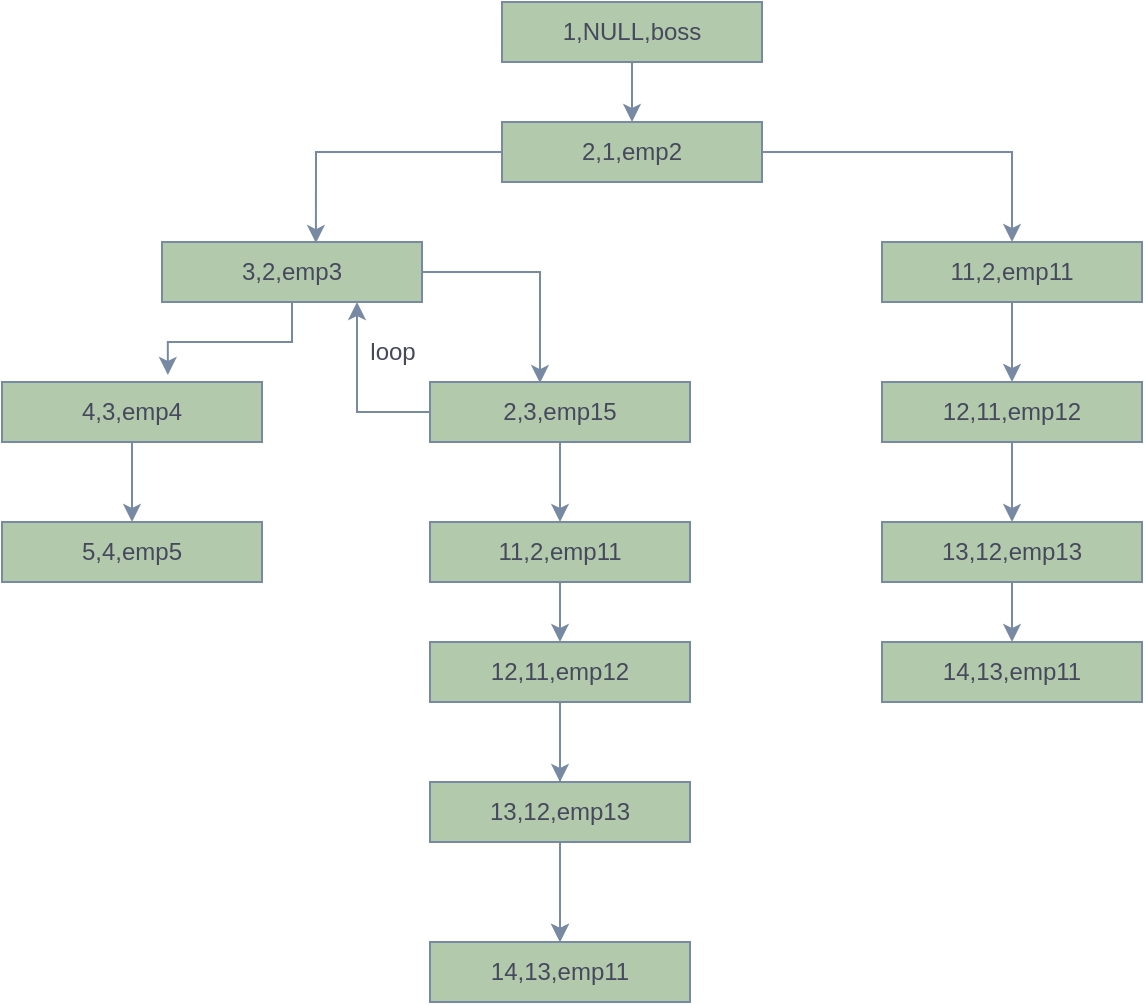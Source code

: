 <mxfile version="20.8.23" type="github">
  <diagram name="第 1 页" id="xQGLZ8-OGcHBai4tiZJq">
    <mxGraphModel dx="954" dy="591" grid="1" gridSize="10" guides="1" tooltips="1" connect="1" arrows="1" fold="1" page="1" pageScale="1" pageWidth="827" pageHeight="1169" math="0" shadow="0">
      <root>
        <mxCell id="0" />
        <mxCell id="1" parent="0" />
        <mxCell id="ZRsJyE10DOSO7oIuJe0f-12" value="" style="edgeStyle=orthogonalEdgeStyle;rounded=0;orthogonalLoop=1;jettySize=auto;html=1;labelBackgroundColor=none;strokeColor=#788AA3;fontColor=default;" edge="1" parent="1" source="ZRsJyE10DOSO7oIuJe0f-1" target="ZRsJyE10DOSO7oIuJe0f-2">
          <mxGeometry relative="1" as="geometry" />
        </mxCell>
        <mxCell id="ZRsJyE10DOSO7oIuJe0f-1" value="1,NULL,boss" style="rounded=0;whiteSpace=wrap;html=1;labelBackgroundColor=none;fillColor=#B2C9AB;strokeColor=#788AA3;fontColor=#46495D;" vertex="1" parent="1">
          <mxGeometry x="320" y="30" width="130" height="30" as="geometry" />
        </mxCell>
        <mxCell id="ZRsJyE10DOSO7oIuJe0f-14" style="edgeStyle=orthogonalEdgeStyle;rounded=0;orthogonalLoop=1;jettySize=auto;html=1;entryX=0.592;entryY=0.017;entryDx=0;entryDy=0;entryPerimeter=0;labelBackgroundColor=none;strokeColor=#788AA3;fontColor=default;" edge="1" parent="1" source="ZRsJyE10DOSO7oIuJe0f-2" target="ZRsJyE10DOSO7oIuJe0f-4">
          <mxGeometry relative="1" as="geometry" />
        </mxCell>
        <mxCell id="ZRsJyE10DOSO7oIuJe0f-15" style="edgeStyle=orthogonalEdgeStyle;rounded=0;orthogonalLoop=1;jettySize=auto;html=1;entryX=0.5;entryY=0;entryDx=0;entryDy=0;labelBackgroundColor=none;strokeColor=#788AA3;fontColor=default;" edge="1" parent="1" source="ZRsJyE10DOSO7oIuJe0f-2" target="ZRsJyE10DOSO7oIuJe0f-3">
          <mxGeometry relative="1" as="geometry" />
        </mxCell>
        <mxCell id="ZRsJyE10DOSO7oIuJe0f-2" value="2,1,emp2" style="rounded=0;whiteSpace=wrap;html=1;labelBackgroundColor=none;fillColor=#B2C9AB;strokeColor=#788AA3;fontColor=#46495D;" vertex="1" parent="1">
          <mxGeometry x="320" y="90" width="130" height="30" as="geometry" />
        </mxCell>
        <mxCell id="ZRsJyE10DOSO7oIuJe0f-23" style="edgeStyle=orthogonalEdgeStyle;rounded=0;orthogonalLoop=1;jettySize=auto;html=1;exitX=0.5;exitY=1;exitDx=0;exitDy=0;entryX=0.5;entryY=0;entryDx=0;entryDy=0;labelBackgroundColor=none;strokeColor=#788AA3;fontColor=default;" edge="1" parent="1" source="ZRsJyE10DOSO7oIuJe0f-3" target="ZRsJyE10DOSO7oIuJe0f-9">
          <mxGeometry relative="1" as="geometry" />
        </mxCell>
        <mxCell id="ZRsJyE10DOSO7oIuJe0f-3" value="11,2,emp11" style="rounded=0;whiteSpace=wrap;html=1;labelBackgroundColor=none;fillColor=#B2C9AB;strokeColor=#788AA3;fontColor=#46495D;" vertex="1" parent="1">
          <mxGeometry x="510" y="150" width="130" height="30" as="geometry" />
        </mxCell>
        <mxCell id="ZRsJyE10DOSO7oIuJe0f-16" style="edgeStyle=orthogonalEdgeStyle;rounded=0;orthogonalLoop=1;jettySize=auto;html=1;entryX=0.638;entryY=-0.117;entryDx=0;entryDy=0;entryPerimeter=0;labelBackgroundColor=none;strokeColor=#788AA3;fontColor=default;" edge="1" parent="1" source="ZRsJyE10DOSO7oIuJe0f-4" target="ZRsJyE10DOSO7oIuJe0f-6">
          <mxGeometry relative="1" as="geometry" />
        </mxCell>
        <mxCell id="ZRsJyE10DOSO7oIuJe0f-17" style="edgeStyle=orthogonalEdgeStyle;rounded=0;orthogonalLoop=1;jettySize=auto;html=1;entryX=0.423;entryY=0.017;entryDx=0;entryDy=0;entryPerimeter=0;labelBackgroundColor=none;strokeColor=#788AA3;fontColor=default;" edge="1" parent="1" source="ZRsJyE10DOSO7oIuJe0f-4" target="ZRsJyE10DOSO7oIuJe0f-5">
          <mxGeometry relative="1" as="geometry" />
        </mxCell>
        <mxCell id="ZRsJyE10DOSO7oIuJe0f-4" value="3,2,emp3" style="rounded=0;whiteSpace=wrap;html=1;labelBackgroundColor=none;fillColor=#B2C9AB;strokeColor=#788AA3;fontColor=#46495D;" vertex="1" parent="1">
          <mxGeometry x="150" y="150" width="130" height="30" as="geometry" />
        </mxCell>
        <mxCell id="ZRsJyE10DOSO7oIuJe0f-22" style="edgeStyle=orthogonalEdgeStyle;rounded=0;orthogonalLoop=1;jettySize=auto;html=1;entryX=0.75;entryY=1;entryDx=0;entryDy=0;labelBackgroundColor=none;strokeColor=#788AA3;fontColor=default;" edge="1" parent="1" source="ZRsJyE10DOSO7oIuJe0f-5" target="ZRsJyE10DOSO7oIuJe0f-4">
          <mxGeometry relative="1" as="geometry" />
        </mxCell>
        <mxCell id="ZRsJyE10DOSO7oIuJe0f-31" style="edgeStyle=orthogonalEdgeStyle;rounded=0;orthogonalLoop=1;jettySize=auto;html=1;exitX=0.5;exitY=1;exitDx=0;exitDy=0;entryX=0.5;entryY=0;entryDx=0;entryDy=0;labelBackgroundColor=none;strokeColor=#788AA3;fontColor=default;" edge="1" parent="1" source="ZRsJyE10DOSO7oIuJe0f-5" target="ZRsJyE10DOSO7oIuJe0f-20">
          <mxGeometry relative="1" as="geometry" />
        </mxCell>
        <mxCell id="ZRsJyE10DOSO7oIuJe0f-5" value="2,3,emp15" style="rounded=0;whiteSpace=wrap;html=1;labelBackgroundColor=none;fillColor=#B2C9AB;strokeColor=#788AA3;fontColor=#46495D;" vertex="1" parent="1">
          <mxGeometry x="284" y="220" width="130" height="30" as="geometry" />
        </mxCell>
        <mxCell id="ZRsJyE10DOSO7oIuJe0f-38" style="edgeStyle=orthogonalEdgeStyle;rounded=0;orthogonalLoop=1;jettySize=auto;html=1;exitX=0.5;exitY=1;exitDx=0;exitDy=0;entryX=0.5;entryY=0;entryDx=0;entryDy=0;labelBackgroundColor=none;strokeColor=#788AA3;fontColor=default;" edge="1" parent="1" source="ZRsJyE10DOSO7oIuJe0f-6" target="ZRsJyE10DOSO7oIuJe0f-7">
          <mxGeometry relative="1" as="geometry" />
        </mxCell>
        <mxCell id="ZRsJyE10DOSO7oIuJe0f-6" value="4,3,emp4" style="rounded=0;whiteSpace=wrap;html=1;labelBackgroundColor=none;fillColor=#B2C9AB;strokeColor=#788AA3;fontColor=#46495D;" vertex="1" parent="1">
          <mxGeometry x="70" y="220" width="130" height="30" as="geometry" />
        </mxCell>
        <mxCell id="ZRsJyE10DOSO7oIuJe0f-7" value="5,4,emp5" style="rounded=0;whiteSpace=wrap;html=1;labelBackgroundColor=none;fillColor=#B2C9AB;strokeColor=#788AA3;fontColor=#46495D;" vertex="1" parent="1">
          <mxGeometry x="70" y="290" width="130" height="30" as="geometry" />
        </mxCell>
        <mxCell id="ZRsJyE10DOSO7oIuJe0f-29" style="edgeStyle=orthogonalEdgeStyle;rounded=0;orthogonalLoop=1;jettySize=auto;html=1;exitX=0.5;exitY=1;exitDx=0;exitDy=0;entryX=0.5;entryY=0;entryDx=0;entryDy=0;labelBackgroundColor=none;strokeColor=#788AA3;fontColor=default;" edge="1" parent="1" source="ZRsJyE10DOSO7oIuJe0f-9" target="ZRsJyE10DOSO7oIuJe0f-10">
          <mxGeometry relative="1" as="geometry" />
        </mxCell>
        <mxCell id="ZRsJyE10DOSO7oIuJe0f-9" value="12,11,emp12" style="rounded=0;whiteSpace=wrap;html=1;labelBackgroundColor=none;fillColor=#B2C9AB;strokeColor=#788AA3;fontColor=#46495D;" vertex="1" parent="1">
          <mxGeometry x="510" y="220" width="130" height="30" as="geometry" />
        </mxCell>
        <mxCell id="ZRsJyE10DOSO7oIuJe0f-30" style="edgeStyle=orthogonalEdgeStyle;rounded=0;orthogonalLoop=1;jettySize=auto;html=1;exitX=0.5;exitY=1;exitDx=0;exitDy=0;entryX=0.5;entryY=0;entryDx=0;entryDy=0;labelBackgroundColor=none;strokeColor=#788AA3;fontColor=default;" edge="1" parent="1" source="ZRsJyE10DOSO7oIuJe0f-10" target="ZRsJyE10DOSO7oIuJe0f-11">
          <mxGeometry relative="1" as="geometry" />
        </mxCell>
        <mxCell id="ZRsJyE10DOSO7oIuJe0f-10" value="13,12,emp13" style="rounded=0;whiteSpace=wrap;html=1;labelBackgroundColor=none;fillColor=#B2C9AB;strokeColor=#788AA3;fontColor=#46495D;" vertex="1" parent="1">
          <mxGeometry x="510" y="290" width="130" height="30" as="geometry" />
        </mxCell>
        <mxCell id="ZRsJyE10DOSO7oIuJe0f-11" value="14,13,emp11" style="rounded=0;whiteSpace=wrap;html=1;labelBackgroundColor=none;fillColor=#B2C9AB;strokeColor=#788AA3;fontColor=#46495D;" vertex="1" parent="1">
          <mxGeometry x="510" y="350" width="130" height="30" as="geometry" />
        </mxCell>
        <mxCell id="ZRsJyE10DOSO7oIuJe0f-19" style="edgeStyle=orthogonalEdgeStyle;rounded=0;orthogonalLoop=1;jettySize=auto;html=1;exitX=0.5;exitY=1;exitDx=0;exitDy=0;labelBackgroundColor=none;strokeColor=#788AA3;fontColor=default;" edge="1" parent="1" source="ZRsJyE10DOSO7oIuJe0f-5" target="ZRsJyE10DOSO7oIuJe0f-5">
          <mxGeometry relative="1" as="geometry" />
        </mxCell>
        <mxCell id="ZRsJyE10DOSO7oIuJe0f-32" style="edgeStyle=orthogonalEdgeStyle;rounded=0;orthogonalLoop=1;jettySize=auto;html=1;exitX=0.5;exitY=1;exitDx=0;exitDy=0;entryX=0.5;entryY=0;entryDx=0;entryDy=0;labelBackgroundColor=none;strokeColor=#788AA3;fontColor=default;" edge="1" parent="1" source="ZRsJyE10DOSO7oIuJe0f-20" target="ZRsJyE10DOSO7oIuJe0f-26">
          <mxGeometry relative="1" as="geometry" />
        </mxCell>
        <mxCell id="ZRsJyE10DOSO7oIuJe0f-20" value="11,2,emp11" style="rounded=0;whiteSpace=wrap;html=1;labelBackgroundColor=none;fillColor=#B2C9AB;strokeColor=#788AA3;fontColor=#46495D;" vertex="1" parent="1">
          <mxGeometry x="284" y="290" width="130" height="30" as="geometry" />
        </mxCell>
        <mxCell id="ZRsJyE10DOSO7oIuJe0f-25" value="" style="edgeStyle=orthogonalEdgeStyle;rounded=0;orthogonalLoop=1;jettySize=auto;html=1;labelBackgroundColor=none;strokeColor=#788AA3;fontColor=default;" edge="1" parent="1" source="ZRsJyE10DOSO7oIuJe0f-26" target="ZRsJyE10DOSO7oIuJe0f-28">
          <mxGeometry relative="1" as="geometry" />
        </mxCell>
        <mxCell id="ZRsJyE10DOSO7oIuJe0f-37" style="edgeStyle=orthogonalEdgeStyle;rounded=0;orthogonalLoop=1;jettySize=auto;html=1;exitX=0.5;exitY=1;exitDx=0;exitDy=0;labelBackgroundColor=none;strokeColor=#788AA3;fontColor=default;" edge="1" parent="1" source="ZRsJyE10DOSO7oIuJe0f-26">
          <mxGeometry relative="1" as="geometry">
            <mxPoint x="349" y="420" as="targetPoint" />
          </mxGeometry>
        </mxCell>
        <mxCell id="ZRsJyE10DOSO7oIuJe0f-26" value="12,11,emp12" style="rounded=0;whiteSpace=wrap;html=1;labelBackgroundColor=none;fillColor=#B2C9AB;strokeColor=#788AA3;fontColor=#46495D;" vertex="1" parent="1">
          <mxGeometry x="284" y="350" width="130" height="30" as="geometry" />
        </mxCell>
        <mxCell id="ZRsJyE10DOSO7oIuJe0f-35" value="" style="edgeStyle=orthogonalEdgeStyle;rounded=0;orthogonalLoop=1;jettySize=auto;html=1;labelBackgroundColor=none;strokeColor=#788AA3;fontColor=default;" edge="1" parent="1" source="ZRsJyE10DOSO7oIuJe0f-27" target="ZRsJyE10DOSO7oIuJe0f-28">
          <mxGeometry relative="1" as="geometry" />
        </mxCell>
        <mxCell id="ZRsJyE10DOSO7oIuJe0f-27" value="13,12,emp13" style="rounded=0;whiteSpace=wrap;html=1;labelBackgroundColor=none;fillColor=#B2C9AB;strokeColor=#788AA3;fontColor=#46495D;" vertex="1" parent="1">
          <mxGeometry x="284" y="420" width="130" height="30" as="geometry" />
        </mxCell>
        <mxCell id="ZRsJyE10DOSO7oIuJe0f-28" value="14,13,emp11" style="rounded=0;whiteSpace=wrap;html=1;labelBackgroundColor=none;fillColor=#B2C9AB;strokeColor=#788AA3;fontColor=#46495D;" vertex="1" parent="1">
          <mxGeometry x="284" y="500" width="130" height="30" as="geometry" />
        </mxCell>
        <mxCell id="ZRsJyE10DOSO7oIuJe0f-39" value="loop" style="text;html=1;align=center;verticalAlign=middle;resizable=0;points=[];autosize=1;strokeColor=none;fillColor=none;labelBackgroundColor=none;fontColor=#46495D;" vertex="1" parent="1">
          <mxGeometry x="240" y="190" width="50" height="30" as="geometry" />
        </mxCell>
      </root>
    </mxGraphModel>
  </diagram>
</mxfile>
